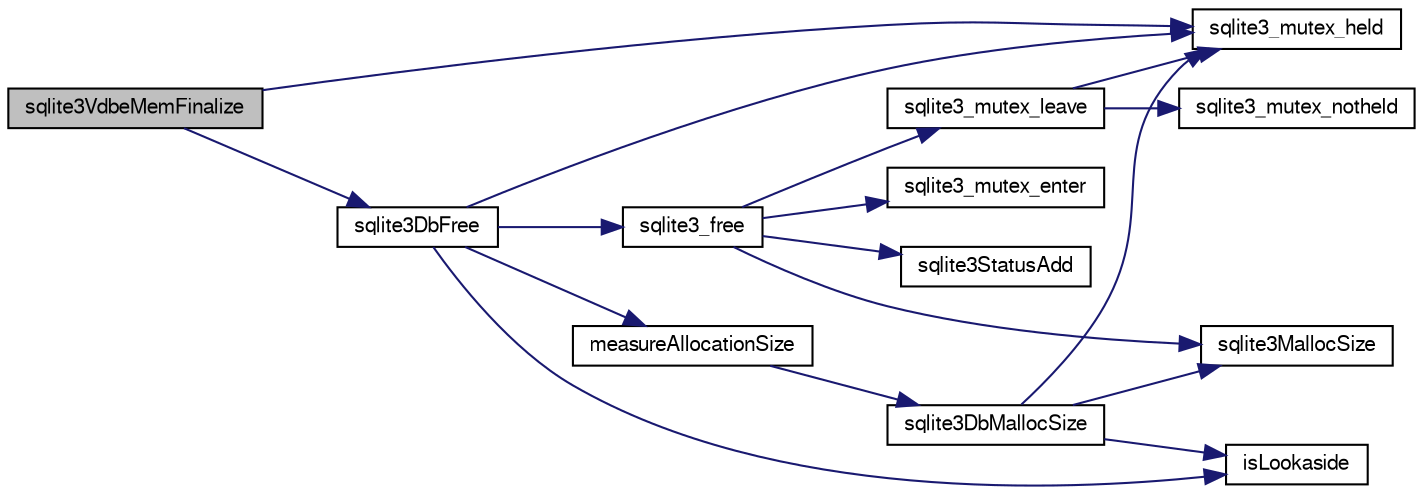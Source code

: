digraph "sqlite3VdbeMemFinalize"
{
  edge [fontname="FreeSans",fontsize="10",labelfontname="FreeSans",labelfontsize="10"];
  node [fontname="FreeSans",fontsize="10",shape=record];
  rankdir="LR";
  Node766695 [label="sqlite3VdbeMemFinalize",height=0.2,width=0.4,color="black", fillcolor="grey75", style="filled", fontcolor="black"];
  Node766695 -> Node766696 [color="midnightblue",fontsize="10",style="solid",fontname="FreeSans"];
  Node766696 [label="sqlite3_mutex_held",height=0.2,width=0.4,color="black", fillcolor="white", style="filled",URL="$sqlite3_8c.html#acf77da68932b6bc163c5e68547ecc3e7"];
  Node766695 -> Node766697 [color="midnightblue",fontsize="10",style="solid",fontname="FreeSans"];
  Node766697 [label="sqlite3DbFree",height=0.2,width=0.4,color="black", fillcolor="white", style="filled",URL="$sqlite3_8c.html#ac70ab821a6607b4a1b909582dc37a069"];
  Node766697 -> Node766696 [color="midnightblue",fontsize="10",style="solid",fontname="FreeSans"];
  Node766697 -> Node766698 [color="midnightblue",fontsize="10",style="solid",fontname="FreeSans"];
  Node766698 [label="measureAllocationSize",height=0.2,width=0.4,color="black", fillcolor="white", style="filled",URL="$sqlite3_8c.html#a45731e644a22fdb756e2b6337224217a"];
  Node766698 -> Node766699 [color="midnightblue",fontsize="10",style="solid",fontname="FreeSans"];
  Node766699 [label="sqlite3DbMallocSize",height=0.2,width=0.4,color="black", fillcolor="white", style="filled",URL="$sqlite3_8c.html#aa397e5a8a03495203a0767abf0a71f86"];
  Node766699 -> Node766700 [color="midnightblue",fontsize="10",style="solid",fontname="FreeSans"];
  Node766700 [label="sqlite3MallocSize",height=0.2,width=0.4,color="black", fillcolor="white", style="filled",URL="$sqlite3_8c.html#acf5d2a5f35270bafb050bd2def576955"];
  Node766699 -> Node766696 [color="midnightblue",fontsize="10",style="solid",fontname="FreeSans"];
  Node766699 -> Node766701 [color="midnightblue",fontsize="10",style="solid",fontname="FreeSans"];
  Node766701 [label="isLookaside",height=0.2,width=0.4,color="black", fillcolor="white", style="filled",URL="$sqlite3_8c.html#a770fa05ff9717b75e16f4d968a77b897"];
  Node766697 -> Node766701 [color="midnightblue",fontsize="10",style="solid",fontname="FreeSans"];
  Node766697 -> Node766702 [color="midnightblue",fontsize="10",style="solid",fontname="FreeSans"];
  Node766702 [label="sqlite3_free",height=0.2,width=0.4,color="black", fillcolor="white", style="filled",URL="$sqlite3_8c.html#a6552349e36a8a691af5487999ab09519"];
  Node766702 -> Node766703 [color="midnightblue",fontsize="10",style="solid",fontname="FreeSans"];
  Node766703 [label="sqlite3_mutex_enter",height=0.2,width=0.4,color="black", fillcolor="white", style="filled",URL="$sqlite3_8c.html#a1c12cde690bd89f104de5cbad12a6bf5"];
  Node766702 -> Node766704 [color="midnightblue",fontsize="10",style="solid",fontname="FreeSans"];
  Node766704 [label="sqlite3StatusAdd",height=0.2,width=0.4,color="black", fillcolor="white", style="filled",URL="$sqlite3_8c.html#afa029f93586aeab4cc85360905dae9cd"];
  Node766702 -> Node766700 [color="midnightblue",fontsize="10",style="solid",fontname="FreeSans"];
  Node766702 -> Node766705 [color="midnightblue",fontsize="10",style="solid",fontname="FreeSans"];
  Node766705 [label="sqlite3_mutex_leave",height=0.2,width=0.4,color="black", fillcolor="white", style="filled",URL="$sqlite3_8c.html#a5838d235601dbd3c1fa993555c6bcc93"];
  Node766705 -> Node766696 [color="midnightblue",fontsize="10",style="solid",fontname="FreeSans"];
  Node766705 -> Node766706 [color="midnightblue",fontsize="10",style="solid",fontname="FreeSans"];
  Node766706 [label="sqlite3_mutex_notheld",height=0.2,width=0.4,color="black", fillcolor="white", style="filled",URL="$sqlite3_8c.html#a83967c837c1c000d3b5adcfaa688f5dc"];
}

